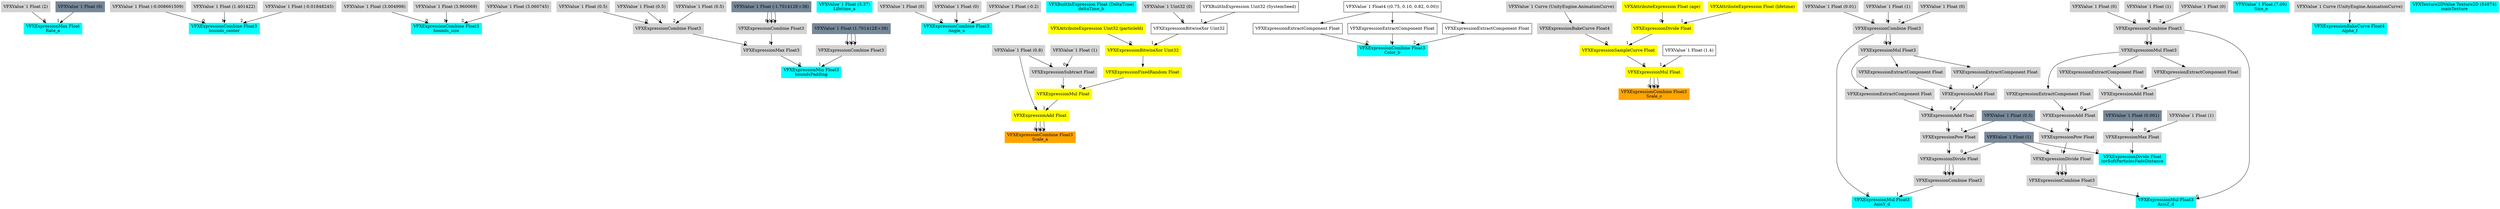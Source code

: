 digraph G {
node0 [shape="box" color="cyan" style="filled" label="VFXExpressionMax Float
Rate_a"]
node1 [shape="box" color="lightgray" style="filled" label="VFXValue`1 Float (2)"]
node2 [shape="box" color="lightslategray" style="filled" label="VFXValue`1 Float (0)"]
node3 [shape="box" color="cyan" style="filled" label="VFXExpressionCombine Float3
bounds_center"]
node4 [shape="box" color="lightgray" style="filled" label="VFXValue`1 Float (-0.008661509)"]
node5 [shape="box" color="lightgray" style="filled" label="VFXValue`1 Float (1.401422)"]
node6 [shape="box" color="lightgray" style="filled" label="VFXValue`1 Float (-0.01848245)"]
node7 [shape="box" color="cyan" style="filled" label="VFXExpressionCombine Float3
bounds_size"]
node8 [shape="box" color="lightgray" style="filled" label="VFXValue`1 Float (3.004998)"]
node9 [shape="box" color="lightgray" style="filled" label="VFXValue`1 Float (3.960069)"]
node10 [shape="box" color="lightgray" style="filled" label="VFXValue`1 Float (3.060745)"]
node11 [shape="box" color="cyan" style="filled" label="VFXExpressionMin Float3
boundsPadding"]
node12 [shape="box" color="lightgray" style="filled" label="VFXExpressionMax Float3"]
node13 [shape="box" color="lightgray" style="filled" label="VFXExpressionCombine Float3"]
node14 [shape="box" color="lightgray" style="filled" label="VFXValue`1 Float (0.5)"]
node15 [shape="box" color="lightgray" style="filled" label="VFXValue`1 Float (0.5)"]
node16 [shape="box" color="lightgray" style="filled" label="VFXValue`1 Float (0.5)"]
node17 [shape="box" color="lightgray" style="filled" label="VFXExpressionCombine Float3"]
node18 [shape="box" color="lightslategray" style="filled" label="VFXValue`1 Float (-1.701412E+38)"]
node19 [shape="box" color="lightgray" style="filled" label="VFXExpressionCombine Float3"]
node20 [shape="box" color="lightslategray" style="filled" label="VFXValue`1 Float (1.701412E+38)"]
node21 [shape="box" color="cyan" style="filled" label="VFXValue`1 Float (3.37)
Lifetime_a"]
node22 [shape="box" color="cyan" style="filled" label="VFXExpressionCombine Float3
Angle_a"]
node23 [shape="box" color="lightgray" style="filled" label="VFXValue`1 Float (0)"]
node24 [shape="box" color="lightgray" style="filled" label="VFXValue`1 Float (0)"]
node25 [shape="box" color="lightgray" style="filled" label="VFXValue`1 Float (-0.2)"]
node26 [shape="box" color="cyan" style="filled" label="VFXBuiltInExpression Float (DeltaTime)
deltaTime_b"]
node27 [shape="box" color="orange" style="filled" label="VFXExpressionCombine Float3
Scale_a"]
node28 [shape="box" color="yellow" style="filled" label="VFXExpressionAdd Float"]
node29 [shape="box" color="lightgray" style="filled" label="VFXValue`1 Float (0.8)"]
node30 [shape="box" color="yellow" style="filled" label="VFXExpressionMul Float"]
node31 [shape="box" color="yellow" style="filled" label="VFXExpressionFixedRandom Float"]
node32 [shape="box" color="yellow" style="filled" label="VFXExpressionBitwiseXor Uint32"]
node33 [shape="box" color="yellow" style="filled" label="VFXAttributeExpression Uint32 (particleId)"]
node34 [shape="box" label="VFXExpressionBitwiseXor Uint32"]
node35 [shape="box" color="lightgray" style="filled" label="VFXValue`1 Uint32 (0)"]
node36 [shape="box" label="VFXBuiltInExpression Uint32 (SystemSeed)"]
node37 [shape="box" color="lightgray" style="filled" label="VFXExpressionSubtract Float"]
node38 [shape="box" color="lightgray" style="filled" label="VFXValue`1 Float (1)"]
node39 [shape="box" color="cyan" style="filled" label="VFXExpressionCombine Float3
Color_b"]
node40 [shape="box" label="VFXExpressionExtractComponent Float"]
node41 [shape="box" label="VFXValue`1 Float4 ((0.75, 0.10, 0.82, 0.00))"]
node42 [shape="box" label="VFXExpressionExtractComponent Float"]
node43 [shape="box" label="VFXExpressionExtractComponent Float"]
node44 [shape="box" color="orange" style="filled" label="VFXExpressionCombine Float3
Scale_c"]
node45 [shape="box" color="yellow" style="filled" label="VFXExpressionMul Float"]
node46 [shape="box" color="yellow" style="filled" label="VFXExpressionSampleCurve Float"]
node47 [shape="box" color="lightgray" style="filled" label="VFXExpressionBakeCurve Float4"]
node48 [shape="box" color="lightgray" style="filled" label="VFXValue`1 Curve (UnityEngine.AnimationCurve)"]
node49 [shape="box" color="yellow" style="filled" label="VFXExpressionDivide Float"]
node50 [shape="box" color="yellow" style="filled" label="VFXAttributeExpression Float (age)"]
node51 [shape="box" color="yellow" style="filled" label="VFXAttributeExpression Float (lifetime)"]
node52 [shape="box" label="VFXValue`1 Float (1.4)"]
node53 [shape="box" color="cyan" style="filled" label="VFXExpressionMul Float3
AxisZ_d"]
node54 [shape="box" color="lightgray" style="filled" label="VFXExpressionCombine Float3"]
node55 [shape="box" color="lightgray" style="filled" label="VFXValue`1 Float (0)"]
node56 [shape="box" color="lightgray" style="filled" label="VFXValue`1 Float (1)"]
node57 [shape="box" color="lightgray" style="filled" label="VFXValue`1 Float (0)"]
node58 [shape="box" color="lightgray" style="filled" label="VFXExpressionCombine Float3"]
node59 [shape="box" color="lightgray" style="filled" label="VFXExpressionDivide Float"]
node60 [shape="box" color="lightslategray" style="filled" label="VFXValue`1 Float (1)"]
node61 [shape="box" color="lightgray" style="filled" label="VFXExpressionPow Float"]
node62 [shape="box" color="lightgray" style="filled" label="VFXExpressionAdd Float"]
node63 [shape="box" color="lightgray" style="filled" label="VFXExpressionAdd Float"]
node64 [shape="box" color="lightgray" style="filled" label="VFXExpressionExtractComponent Float"]
node65 [shape="box" color="lightgray" style="filled" label="VFXExpressionMul Float3"]
node66 [shape="box" color="lightgray" style="filled" label="VFXExpressionExtractComponent Float"]
node67 [shape="box" color="lightgray" style="filled" label="VFXExpressionExtractComponent Float"]
node68 [shape="box" color="lightslategray" style="filled" label="VFXValue`1 Float (0.5)"]
node69 [shape="box" color="cyan" style="filled" label="VFXExpressionMul Float3
AxisY_d"]
node70 [shape="box" color="lightgray" style="filled" label="VFXExpressionCombine Float3"]
node71 [shape="box" color="lightgray" style="filled" label="VFXValue`1 Float (0.01)"]
node72 [shape="box" color="lightgray" style="filled" label="VFXValue`1 Float (1)"]
node73 [shape="box" color="lightgray" style="filled" label="VFXValue`1 Float (0)"]
node74 [shape="box" color="lightgray" style="filled" label="VFXExpressionCombine Float3"]
node75 [shape="box" color="lightgray" style="filled" label="VFXExpressionDivide Float"]
node76 [shape="box" color="lightgray" style="filled" label="VFXExpressionPow Float"]
node77 [shape="box" color="lightgray" style="filled" label="VFXExpressionAdd Float"]
node78 [shape="box" color="lightgray" style="filled" label="VFXExpressionAdd Float"]
node79 [shape="box" color="lightgray" style="filled" label="VFXExpressionExtractComponent Float"]
node80 [shape="box" color="lightgray" style="filled" label="VFXExpressionMul Float3"]
node81 [shape="box" color="lightgray" style="filled" label="VFXExpressionExtractComponent Float"]
node82 [shape="box" color="lightgray" style="filled" label="VFXExpressionExtractComponent Float"]
node83 [shape="box" color="cyan" style="filled" label="VFXValue`1 Float (7.09)
Size_e"]
node84 [shape="box" color="cyan" style="filled" label="VFXExpressionBakeCurve Float4
Alpha_f"]
node85 [shape="box" color="lightgray" style="filled" label="VFXValue`1 Curve (UnityEngine.AnimationCurve)"]
node86 [shape="box" color="cyan" style="filled" label="VFXExpressionDivide Float
invSoftParticlesFadeDistance"]
node87 [shape="box" color="lightgray" style="filled" label="VFXExpressionMax Float"]
node88 [shape="box" color="lightgray" style="filled" label="VFXValue`1 Float (1)"]
node89 [shape="box" color="lightslategray" style="filled" label="VFXValue`1 Float (0.001)"]
node90 [shape="box" color="cyan" style="filled" label="VFXTexture2DValue Texture2D (54874)
mainTexture"]
node1 -> node0 [headlabel="0"]
node2 -> node0 [headlabel="1"]
node4 -> node3 [headlabel="0"]
node5 -> node3 [headlabel="1"]
node6 -> node3 [headlabel="2"]
node8 -> node7 [headlabel="0"]
node9 -> node7 [headlabel="1"]
node10 -> node7 [headlabel="2"]
node12 -> node11 [headlabel="0"]
node19 -> node11 [headlabel="1"]
node13 -> node12 [headlabel="0"]
node17 -> node12 [headlabel="1"]
node14 -> node13 [headlabel="0"]
node15 -> node13 [headlabel="1"]
node16 -> node13 [headlabel="2"]
node18 -> node17 [headlabel="0"]
node18 -> node17 [headlabel="1"]
node18 -> node17 [headlabel="2"]
node20 -> node19 [headlabel="0"]
node20 -> node19 [headlabel="1"]
node20 -> node19 [headlabel="2"]
node23 -> node22 [headlabel="0"]
node24 -> node22 [headlabel="1"]
node25 -> node22 [headlabel="2"]
node28 -> node27 [headlabel="0"]
node28 -> node27 [headlabel="1"]
node28 -> node27 [headlabel="2"]
node29 -> node28 [headlabel="0"]
node30 -> node28 [headlabel="1"]
node31 -> node30 [headlabel="0"]
node37 -> node30 [headlabel="1"]
node32 -> node31 
node33 -> node32 [headlabel="0"]
node34 -> node32 [headlabel="1"]
node35 -> node34 [headlabel="0"]
node36 -> node34 [headlabel="1"]
node38 -> node37 [headlabel="0"]
node29 -> node37 [headlabel="1"]
node40 -> node39 [headlabel="0"]
node42 -> node39 [headlabel="1"]
node43 -> node39 [headlabel="2"]
node41 -> node40 
node41 -> node42 
node41 -> node43 
node45 -> node44 [headlabel="0"]
node45 -> node44 [headlabel="1"]
node45 -> node44 [headlabel="2"]
node46 -> node45 [headlabel="0"]
node52 -> node45 [headlabel="1"]
node47 -> node46 [headlabel="0"]
node49 -> node46 [headlabel="1"]
node48 -> node47 
node50 -> node49 [headlabel="0"]
node51 -> node49 [headlabel="1"]
node54 -> node53 [headlabel="0"]
node58 -> node53 [headlabel="1"]
node55 -> node54 [headlabel="0"]
node56 -> node54 [headlabel="1"]
node57 -> node54 [headlabel="2"]
node59 -> node58 [headlabel="0"]
node59 -> node58 [headlabel="1"]
node59 -> node58 [headlabel="2"]
node60 -> node59 [headlabel="0"]
node61 -> node59 [headlabel="1"]
node62 -> node61 [headlabel="0"]
node68 -> node61 [headlabel="1"]
node63 -> node62 [headlabel="0"]
node67 -> node62 [headlabel="1"]
node64 -> node63 [headlabel="0"]
node66 -> node63 [headlabel="1"]
node65 -> node64 
node54 -> node65 [headlabel="0"]
node54 -> node65 [headlabel="1"]
node65 -> node66 
node65 -> node67 
node70 -> node69 [headlabel="0"]
node74 -> node69 [headlabel="1"]
node71 -> node70 [headlabel="0"]
node72 -> node70 [headlabel="1"]
node73 -> node70 [headlabel="2"]
node75 -> node74 [headlabel="0"]
node75 -> node74 [headlabel="1"]
node75 -> node74 [headlabel="2"]
node60 -> node75 [headlabel="0"]
node76 -> node75 [headlabel="1"]
node77 -> node76 [headlabel="0"]
node68 -> node76 [headlabel="1"]
node78 -> node77 [headlabel="0"]
node82 -> node77 [headlabel="1"]
node79 -> node78 [headlabel="0"]
node81 -> node78 [headlabel="1"]
node80 -> node79 
node70 -> node80 [headlabel="0"]
node70 -> node80 [headlabel="1"]
node80 -> node81 
node80 -> node82 
node85 -> node84 
node60 -> node86 [headlabel="0"]
node87 -> node86 [headlabel="1"]
node88 -> node87 [headlabel="0"]
node89 -> node87 [headlabel="1"]
}
